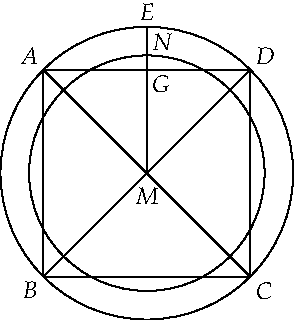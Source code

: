 settings.tex="pdflatex";

texpreamble("\usepackage{amsmath}
\usepackage{amsthm,amssymb}
\usepackage{mathpazo}
\usepackage[svgnames]{xcolor}
");
import graph;

size(160);

draw(shift((-1,-1))*scale(2)*unitsquare);

pair M=(0,0);
pair A=sqrt(2)*NW;
pair B=sqrt(2)*SW;
pair C=sqrt(2)*SE;
pair D=sqrt(2)*NE;
pair EE=(0,sqrt(2));
pair G=(0,1);
pair NN=(2/3)*G+(1/3)*EE;

draw(A--C);
draw(B--D);
draw(M--EE);
label("$A$",A,NW);
label("$B$",B,SW);
label("$C$",C,SE);
label("$D$",D,NE);
label("$M$",M,2S);
label("$E$",EE,N);
label("$G$",G,SE);
label("$N$",NN,NE);

draw(scale(sqrt(2))*unitcircle);
draw(scale(length(NN-M))*unitcircle);
